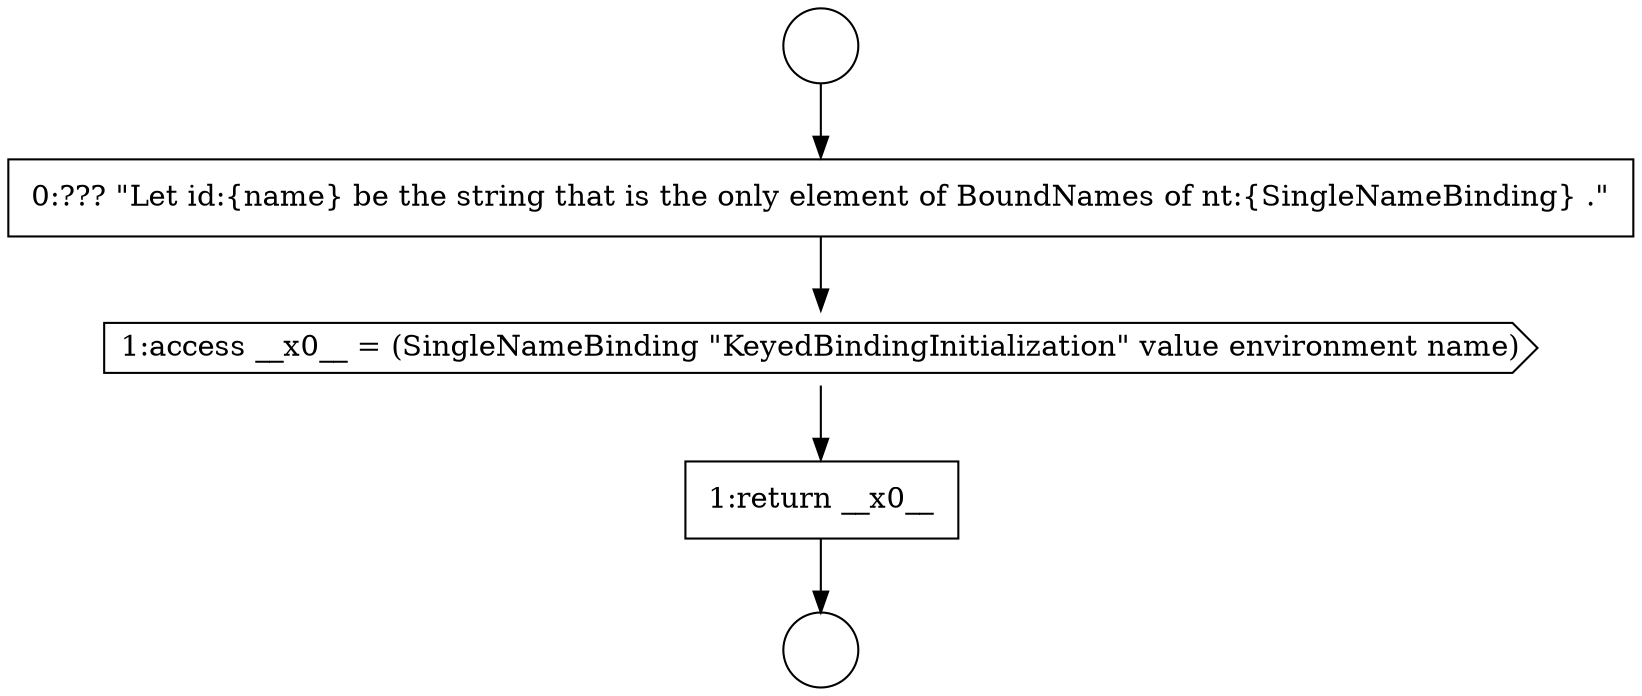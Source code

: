 digraph {
  node5868 [shape=circle label=" " color="black" fillcolor="white" style=filled]
  node5870 [shape=cds, label=<<font color="black">1:access __x0__ = (SingleNameBinding &quot;KeyedBindingInitialization&quot; value environment name)</font>> color="black" fillcolor="white" style=filled]
  node5871 [shape=none, margin=0, label=<<font color="black">
    <table border="0" cellborder="1" cellspacing="0" cellpadding="10">
      <tr><td align="left">1:return __x0__</td></tr>
    </table>
  </font>> color="black" fillcolor="white" style=filled]
  node5869 [shape=none, margin=0, label=<<font color="black">
    <table border="0" cellborder="1" cellspacing="0" cellpadding="10">
      <tr><td align="left">0:??? &quot;Let id:{name} be the string that is the only element of BoundNames of nt:{SingleNameBinding} .&quot;</td></tr>
    </table>
  </font>> color="black" fillcolor="white" style=filled]
  node5867 [shape=circle label=" " color="black" fillcolor="white" style=filled]
  node5867 -> node5869 [ color="black"]
  node5869 -> node5870 [ color="black"]
  node5870 -> node5871 [ color="black"]
  node5871 -> node5868 [ color="black"]
}
